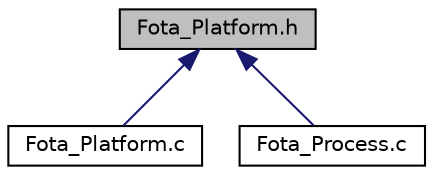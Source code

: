 digraph "Fota_Platform.h"
{
 // LATEX_PDF_SIZE
  edge [fontname="Helvetica",fontsize="10",labelfontname="Helvetica",labelfontsize="10"];
  node [fontname="Helvetica",fontsize="10",shape=record];
  Node1 [label="Fota_Platform.h",height=0.2,width=0.4,color="black", fillcolor="grey75", style="filled", fontcolor="black",tooltip="Interface for Fota platform to be implemented by integrator as per target platform."];
  Node1 -> Node2 [dir="back",color="midnightblue",fontsize="10",style="solid",fontname="Helvetica"];
  Node2 [label="Fota_Platform.c",height=0.2,width=0.4,color="black", fillcolor="white", style="filled",URL="$_fota___platform_8c.html",tooltip="Fota Installer."];
  Node1 -> Node3 [dir="back",color="midnightblue",fontsize="10",style="solid",fontname="Helvetica"];
  Node3 [label="Fota_Process.c",height=0.2,width=0.4,color="black", fillcolor="white", style="filled",URL="$_fota___process_8c.html",tooltip="Fota Process."];
}
